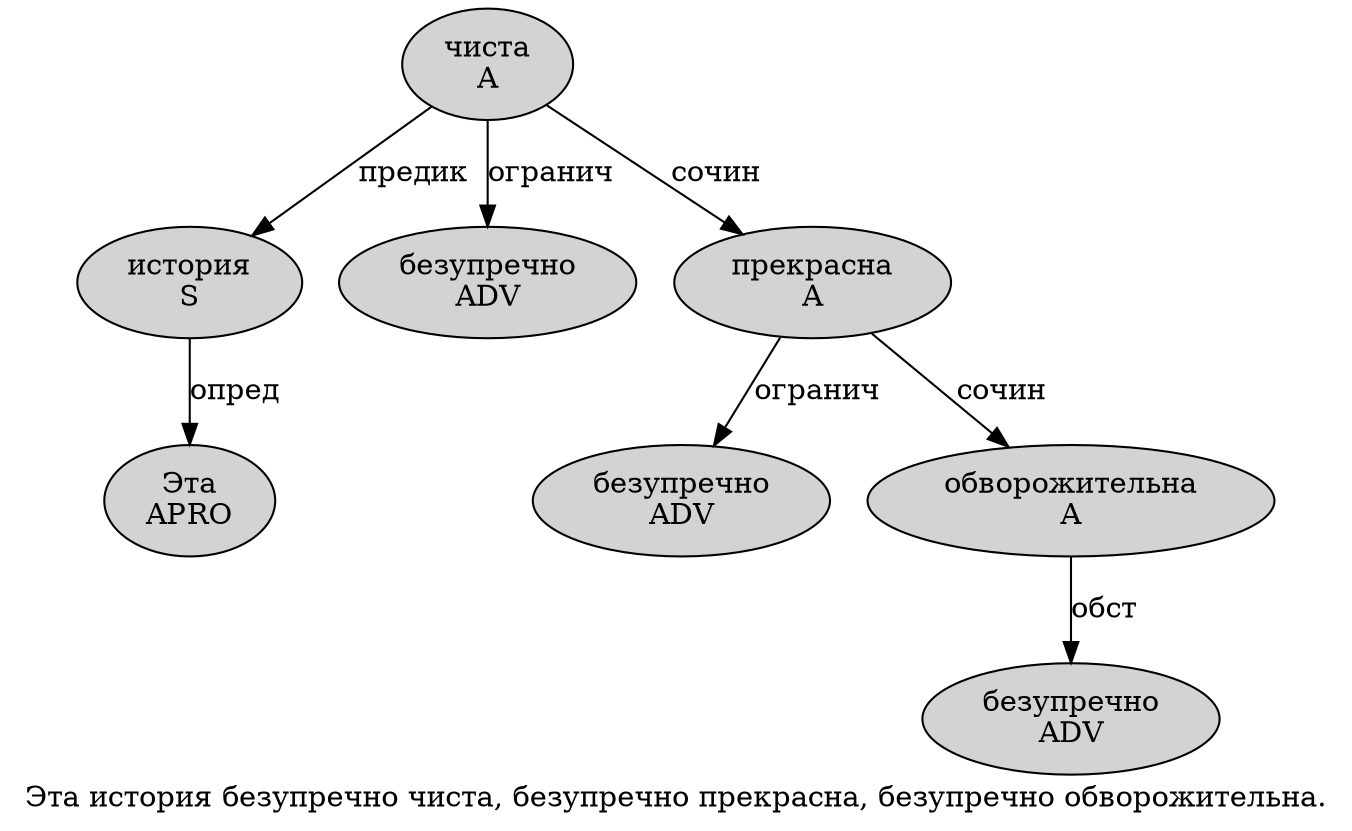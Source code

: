 digraph SENTENCE_515 {
	graph [label="Эта история безупречно чиста, безупречно прекрасна, безупречно обворожительна."]
	node [style=filled]
		0 [label="Эта
APRO" color="" fillcolor=lightgray penwidth=1 shape=ellipse]
		1 [label="история
S" color="" fillcolor=lightgray penwidth=1 shape=ellipse]
		2 [label="безупречно
ADV" color="" fillcolor=lightgray penwidth=1 shape=ellipse]
		3 [label="чиста
A" color="" fillcolor=lightgray penwidth=1 shape=ellipse]
		5 [label="безупречно
ADV" color="" fillcolor=lightgray penwidth=1 shape=ellipse]
		6 [label="прекрасна
A" color="" fillcolor=lightgray penwidth=1 shape=ellipse]
		8 [label="безупречно
ADV" color="" fillcolor=lightgray penwidth=1 shape=ellipse]
		9 [label="обворожительна
A" color="" fillcolor=lightgray penwidth=1 shape=ellipse]
			6 -> 5 [label="огранич"]
			6 -> 9 [label="сочин"]
			3 -> 1 [label="предик"]
			3 -> 2 [label="огранич"]
			3 -> 6 [label="сочин"]
			1 -> 0 [label="опред"]
			9 -> 8 [label="обст"]
}
